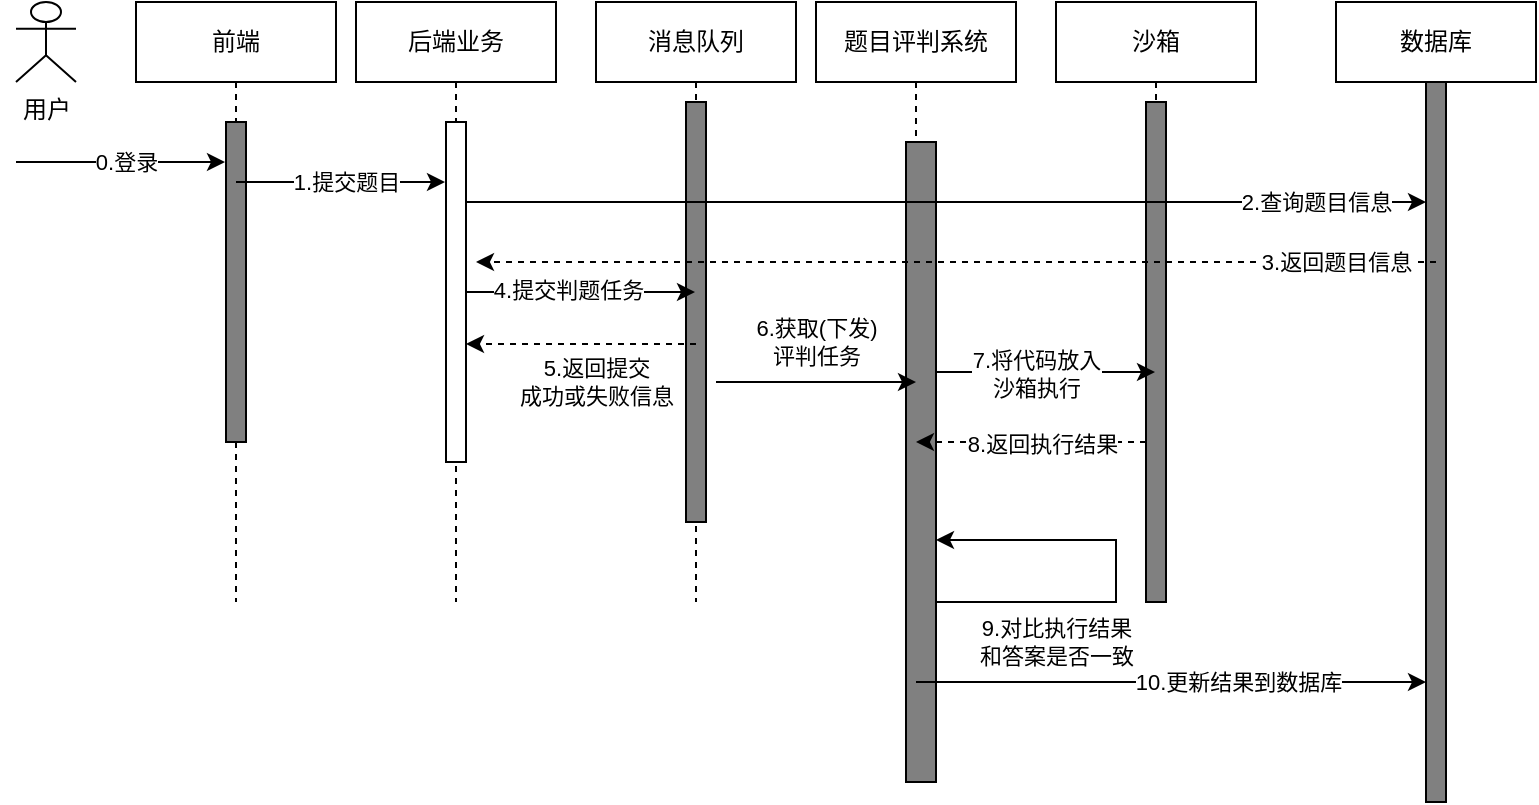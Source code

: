 <mxfile version="21.6.2" type="github">
  <diagram name="第 1 页" id="ZT5lIrRRjGU5CyX8A5ti">
    <mxGraphModel dx="1621" dy="470" grid="1" gridSize="10" guides="1" tooltips="1" connect="1" arrows="1" fold="1" page="1" pageScale="1" pageWidth="827" pageHeight="1169" math="0" shadow="0">
      <root>
        <mxCell id="0" />
        <mxCell id="1" parent="0" />
        <mxCell id="7GDHKq9rk9CGtfy8Al7y-1" value="消息队列" style="shape=umlLifeline;perimeter=lifelinePerimeter;whiteSpace=wrap;html=1;container=1;dropTarget=0;collapsible=0;recursiveResize=0;outlineConnect=0;portConstraint=eastwest;newEdgeStyle={&quot;edgeStyle&quot;:&quot;elbowEdgeStyle&quot;,&quot;elbow&quot;:&quot;vertical&quot;,&quot;curved&quot;:0,&quot;rounded&quot;:0};" vertex="1" parent="1">
          <mxGeometry x="290" y="50" width="100" height="300" as="geometry" />
        </mxCell>
        <mxCell id="7GDHKq9rk9CGtfy8Al7y-2" value="" style="html=1;points=[];perimeter=orthogonalPerimeter;outlineConnect=0;targetShapes=umlLifeline;portConstraint=eastwest;newEdgeStyle={&quot;edgeStyle&quot;:&quot;elbowEdgeStyle&quot;,&quot;elbow&quot;:&quot;vertical&quot;,&quot;curved&quot;:0,&quot;rounded&quot;:0};fillColor=#808080;" vertex="1" parent="7GDHKq9rk9CGtfy8Al7y-1">
          <mxGeometry x="45" y="50" width="10" height="210" as="geometry" />
        </mxCell>
        <mxCell id="7GDHKq9rk9CGtfy8Al7y-3" value="后端业务" style="shape=umlLifeline;perimeter=lifelinePerimeter;whiteSpace=wrap;html=1;container=1;dropTarget=0;collapsible=0;recursiveResize=0;outlineConnect=0;portConstraint=eastwest;newEdgeStyle={&quot;edgeStyle&quot;:&quot;elbowEdgeStyle&quot;,&quot;elbow&quot;:&quot;vertical&quot;,&quot;curved&quot;:0,&quot;rounded&quot;:0};" vertex="1" parent="1">
          <mxGeometry x="170" y="50" width="100" height="300" as="geometry" />
        </mxCell>
        <mxCell id="7GDHKq9rk9CGtfy8Al7y-4" value="" style="html=1;points=[];perimeter=orthogonalPerimeter;outlineConnect=0;targetShapes=umlLifeline;portConstraint=eastwest;newEdgeStyle={&quot;edgeStyle&quot;:&quot;elbowEdgeStyle&quot;,&quot;elbow&quot;:&quot;vertical&quot;,&quot;curved&quot;:0,&quot;rounded&quot;:0};" vertex="1" parent="7GDHKq9rk9CGtfy8Al7y-3">
          <mxGeometry x="45" y="60" width="10" height="170" as="geometry" />
        </mxCell>
        <mxCell id="7GDHKq9rk9CGtfy8Al7y-5" value="用户" style="shape=umlActor;verticalLabelPosition=bottom;verticalAlign=top;html=1;" vertex="1" parent="1">
          <mxGeometry y="50" width="30" height="40" as="geometry" />
        </mxCell>
        <mxCell id="7GDHKq9rk9CGtfy8Al7y-8" value="题目评判系统" style="shape=umlLifeline;perimeter=lifelinePerimeter;whiteSpace=wrap;html=1;container=1;dropTarget=0;collapsible=0;recursiveResize=0;outlineConnect=0;portConstraint=eastwest;newEdgeStyle={&quot;edgeStyle&quot;:&quot;elbowEdgeStyle&quot;,&quot;elbow&quot;:&quot;vertical&quot;,&quot;curved&quot;:0,&quot;rounded&quot;:0};" vertex="1" parent="1">
          <mxGeometry x="400" y="50" width="100" height="390" as="geometry" />
        </mxCell>
        <mxCell id="7GDHKq9rk9CGtfy8Al7y-9" value="" style="html=1;points=[];perimeter=orthogonalPerimeter;outlineConnect=0;targetShapes=umlLifeline;portConstraint=eastwest;newEdgeStyle={&quot;edgeStyle&quot;:&quot;elbowEdgeStyle&quot;,&quot;elbow&quot;:&quot;vertical&quot;,&quot;curved&quot;:0,&quot;rounded&quot;:0};fillColor=#808080;" vertex="1" parent="7GDHKq9rk9CGtfy8Al7y-8">
          <mxGeometry x="45" y="70" width="15" height="320" as="geometry" />
        </mxCell>
        <mxCell id="7GDHKq9rk9CGtfy8Al7y-10" value="沙箱" style="shape=umlLifeline;perimeter=lifelinePerimeter;whiteSpace=wrap;html=1;container=1;dropTarget=0;collapsible=0;recursiveResize=0;outlineConnect=0;portConstraint=eastwest;newEdgeStyle={&quot;edgeStyle&quot;:&quot;elbowEdgeStyle&quot;,&quot;elbow&quot;:&quot;vertical&quot;,&quot;curved&quot;:0,&quot;rounded&quot;:0};" vertex="1" parent="1">
          <mxGeometry x="520" y="50" width="100" height="300" as="geometry" />
        </mxCell>
        <mxCell id="7GDHKq9rk9CGtfy8Al7y-11" value="" style="html=1;points=[];perimeter=orthogonalPerimeter;outlineConnect=0;targetShapes=umlLifeline;portConstraint=eastwest;newEdgeStyle={&quot;edgeStyle&quot;:&quot;elbowEdgeStyle&quot;,&quot;elbow&quot;:&quot;vertical&quot;,&quot;curved&quot;:0,&quot;rounded&quot;:0};fillColor=#808080;" vertex="1" parent="7GDHKq9rk9CGtfy8Al7y-10">
          <mxGeometry x="45" y="50" width="10" height="250" as="geometry" />
        </mxCell>
        <mxCell id="7GDHKq9rk9CGtfy8Al7y-12" value="数据库" style="shape=umlLifeline;perimeter=lifelinePerimeter;whiteSpace=wrap;html=1;container=1;dropTarget=0;collapsible=0;recursiveResize=0;outlineConnect=0;portConstraint=eastwest;newEdgeStyle={&quot;edgeStyle&quot;:&quot;elbowEdgeStyle&quot;,&quot;elbow&quot;:&quot;vertical&quot;,&quot;curved&quot;:0,&quot;rounded&quot;:0};" vertex="1" parent="1">
          <mxGeometry x="660" y="50" width="100" height="400" as="geometry" />
        </mxCell>
        <mxCell id="7GDHKq9rk9CGtfy8Al7y-13" value="" style="html=1;points=[];perimeter=orthogonalPerimeter;outlineConnect=0;targetShapes=umlLifeline;portConstraint=eastwest;newEdgeStyle={&quot;edgeStyle&quot;:&quot;elbowEdgeStyle&quot;,&quot;elbow&quot;:&quot;vertical&quot;,&quot;curved&quot;:0,&quot;rounded&quot;:0};fillColor=#808080;" vertex="1" parent="7GDHKq9rk9CGtfy8Al7y-12">
          <mxGeometry x="45" y="40" width="10" height="360" as="geometry" />
        </mxCell>
        <mxCell id="7GDHKq9rk9CGtfy8Al7y-14" value="前端" style="shape=umlLifeline;perimeter=lifelinePerimeter;whiteSpace=wrap;html=1;container=1;dropTarget=0;collapsible=0;recursiveResize=0;outlineConnect=0;portConstraint=eastwest;newEdgeStyle={&quot;edgeStyle&quot;:&quot;elbowEdgeStyle&quot;,&quot;elbow&quot;:&quot;vertical&quot;,&quot;curved&quot;:0,&quot;rounded&quot;:0};" vertex="1" parent="1">
          <mxGeometry x="60" y="50" width="100" height="300" as="geometry" />
        </mxCell>
        <mxCell id="7GDHKq9rk9CGtfy8Al7y-15" value="" style="html=1;points=[];perimeter=orthogonalPerimeter;outlineConnect=0;targetShapes=umlLifeline;portConstraint=eastwest;newEdgeStyle={&quot;edgeStyle&quot;:&quot;elbowEdgeStyle&quot;,&quot;elbow&quot;:&quot;vertical&quot;,&quot;curved&quot;:0,&quot;rounded&quot;:0};fillColor=#808080;" vertex="1" parent="7GDHKq9rk9CGtfy8Al7y-14">
          <mxGeometry x="45" y="60" width="10" height="160" as="geometry" />
        </mxCell>
        <mxCell id="7GDHKq9rk9CGtfy8Al7y-18" value="0.登录" style="edgeStyle=elbowEdgeStyle;rounded=0;orthogonalLoop=1;jettySize=auto;html=1;elbow=horizontal;curved=0;" edge="1" parent="1">
          <mxGeometry x="0.053" relative="1" as="geometry">
            <mxPoint y="130" as="sourcePoint" />
            <mxPoint x="104.5" y="130" as="targetPoint" />
            <mxPoint as="offset" />
          </mxGeometry>
        </mxCell>
        <mxCell id="7GDHKq9rk9CGtfy8Al7y-19" value="2.查询题目信息" style="edgeStyle=elbowEdgeStyle;rounded=0;orthogonalLoop=1;jettySize=auto;html=1;elbow=vertical;curved=0;" edge="1" parent="1" source="7GDHKq9rk9CGtfy8Al7y-4" target="7GDHKq9rk9CGtfy8Al7y-13">
          <mxGeometry x="0.771" relative="1" as="geometry">
            <Array as="points">
              <mxPoint x="550" y="150" />
            </Array>
            <mxPoint as="offset" />
          </mxGeometry>
        </mxCell>
        <mxCell id="7GDHKq9rk9CGtfy8Al7y-24" value="3.返回题目信息" style="edgeStyle=elbowEdgeStyle;rounded=0;orthogonalLoop=1;jettySize=auto;html=1;elbow=vertical;curved=0;dashed=1;" edge="1" parent="1">
          <mxGeometry x="-0.792" relative="1" as="geometry">
            <mxPoint x="710" y="180" as="sourcePoint" />
            <mxPoint x="230" y="180" as="targetPoint" />
            <mxPoint as="offset" />
          </mxGeometry>
        </mxCell>
        <mxCell id="7GDHKq9rk9CGtfy8Al7y-25" value="1.提交题目" style="edgeStyle=elbowEdgeStyle;rounded=0;orthogonalLoop=1;jettySize=auto;html=1;elbow=horizontal;curved=0;" edge="1" parent="1">
          <mxGeometry x="0.053" relative="1" as="geometry">
            <mxPoint x="110" y="140" as="sourcePoint" />
            <mxPoint x="214.5" y="140" as="targetPoint" />
            <mxPoint as="offset" />
          </mxGeometry>
        </mxCell>
        <mxCell id="7GDHKq9rk9CGtfy8Al7y-27" style="edgeStyle=elbowEdgeStyle;rounded=0;orthogonalLoop=1;jettySize=auto;html=1;elbow=vertical;curved=0;" edge="1" parent="1" source="7GDHKq9rk9CGtfy8Al7y-4" target="7GDHKq9rk9CGtfy8Al7y-1">
          <mxGeometry relative="1" as="geometry" />
        </mxCell>
        <mxCell id="7GDHKq9rk9CGtfy8Al7y-28" value="4.提交判题任务" style="edgeLabel;html=1;align=center;verticalAlign=middle;resizable=0;points=[];" vertex="1" connectable="0" parent="7GDHKq9rk9CGtfy8Al7y-27">
          <mxGeometry x="-0.109" y="1" relative="1" as="geometry">
            <mxPoint as="offset" />
          </mxGeometry>
        </mxCell>
        <mxCell id="7GDHKq9rk9CGtfy8Al7y-30" style="edgeStyle=elbowEdgeStyle;rounded=0;orthogonalLoop=1;jettySize=auto;html=1;elbow=vertical;curved=0;dashed=1;" edge="1" parent="1">
          <mxGeometry relative="1" as="geometry">
            <mxPoint x="340" y="221" as="sourcePoint" />
            <mxPoint x="225" y="221" as="targetPoint" />
          </mxGeometry>
        </mxCell>
        <mxCell id="7GDHKq9rk9CGtfy8Al7y-31" value="5.返回提交&lt;br&gt;成功或失败信息" style="edgeLabel;html=1;align=center;verticalAlign=middle;resizable=0;points=[];" vertex="1" connectable="0" parent="7GDHKq9rk9CGtfy8Al7y-30">
          <mxGeometry x="-0.109" y="1" relative="1" as="geometry">
            <mxPoint x="1" y="18" as="offset" />
          </mxGeometry>
        </mxCell>
        <mxCell id="7GDHKq9rk9CGtfy8Al7y-32" style="edgeStyle=elbowEdgeStyle;rounded=0;orthogonalLoop=1;jettySize=auto;html=1;elbow=horizontal;curved=0;" edge="1" parent="1">
          <mxGeometry relative="1" as="geometry">
            <mxPoint x="350" y="240" as="sourcePoint" />
            <mxPoint x="450" y="240" as="targetPoint" />
          </mxGeometry>
        </mxCell>
        <mxCell id="7GDHKq9rk9CGtfy8Al7y-33" value="6.获取(下发)&lt;br&gt;评判任务" style="edgeLabel;html=1;align=center;verticalAlign=middle;resizable=0;points=[];" vertex="1" connectable="0" parent="7GDHKq9rk9CGtfy8Al7y-32">
          <mxGeometry x="0.18" y="1" relative="1" as="geometry">
            <mxPoint x="-9" y="-19" as="offset" />
          </mxGeometry>
        </mxCell>
        <mxCell id="7GDHKq9rk9CGtfy8Al7y-34" style="edgeStyle=elbowEdgeStyle;rounded=0;orthogonalLoop=1;jettySize=auto;html=1;elbow=vertical;curved=0;" edge="1" parent="1" source="7GDHKq9rk9CGtfy8Al7y-9" target="7GDHKq9rk9CGtfy8Al7y-10">
          <mxGeometry relative="1" as="geometry" />
        </mxCell>
        <mxCell id="7GDHKq9rk9CGtfy8Al7y-35" value="7.将代码放入&lt;br&gt;沙箱执行" style="edgeLabel;html=1;align=center;verticalAlign=middle;resizable=0;points=[];" vertex="1" connectable="0" parent="7GDHKq9rk9CGtfy8Al7y-34">
          <mxGeometry x="-0.092" relative="1" as="geometry">
            <mxPoint y="1" as="offset" />
          </mxGeometry>
        </mxCell>
        <mxCell id="7GDHKq9rk9CGtfy8Al7y-36" style="edgeStyle=elbowEdgeStyle;rounded=0;orthogonalLoop=1;jettySize=auto;html=1;elbow=vertical;curved=0;dashed=1;" edge="1" parent="1">
          <mxGeometry relative="1" as="geometry">
            <mxPoint x="565" y="270" as="sourcePoint" />
            <mxPoint x="450" y="270" as="targetPoint" />
          </mxGeometry>
        </mxCell>
        <mxCell id="7GDHKq9rk9CGtfy8Al7y-37" value="8.返回执行结果" style="edgeLabel;html=1;align=center;verticalAlign=middle;resizable=0;points=[];" vertex="1" connectable="0" parent="7GDHKq9rk9CGtfy8Al7y-36">
          <mxGeometry x="-0.092" relative="1" as="geometry">
            <mxPoint y="1" as="offset" />
          </mxGeometry>
        </mxCell>
        <mxCell id="7GDHKq9rk9CGtfy8Al7y-38" style="edgeStyle=orthogonalEdgeStyle;rounded=0;orthogonalLoop=1;jettySize=auto;html=1;elbow=vertical;" edge="1" parent="1" target="7GDHKq9rk9CGtfy8Al7y-9">
          <mxGeometry relative="1" as="geometry">
            <mxPoint x="460" y="319" as="targetPoint" />
            <mxPoint x="460" y="349" as="sourcePoint" />
            <Array as="points">
              <mxPoint x="460" y="350" />
              <mxPoint x="550" y="350" />
              <mxPoint x="550" y="319" />
            </Array>
          </mxGeometry>
        </mxCell>
        <mxCell id="7GDHKq9rk9CGtfy8Al7y-41" value="9.对比执行结果&lt;br&gt;和答案是否一致" style="edgeLabel;html=1;align=center;verticalAlign=middle;resizable=0;points=[];" vertex="1" connectable="0" parent="7GDHKq9rk9CGtfy8Al7y-38">
          <mxGeometry x="0.557" y="-1" relative="1" as="geometry">
            <mxPoint x="13" y="52" as="offset" />
          </mxGeometry>
        </mxCell>
        <mxCell id="7GDHKq9rk9CGtfy8Al7y-42" style="edgeStyle=elbowEdgeStyle;rounded=0;orthogonalLoop=1;jettySize=auto;html=1;elbow=vertical;curved=0;" edge="1" parent="1" target="7GDHKq9rk9CGtfy8Al7y-13">
          <mxGeometry relative="1" as="geometry">
            <mxPoint x="450" y="390" as="sourcePoint" />
            <mxPoint x="699.5" y="390" as="targetPoint" />
          </mxGeometry>
        </mxCell>
        <mxCell id="7GDHKq9rk9CGtfy8Al7y-43" value="10.更新结果到数据库" style="edgeLabel;html=1;align=center;verticalAlign=middle;resizable=0;points=[];" vertex="1" connectable="0" parent="7GDHKq9rk9CGtfy8Al7y-42">
          <mxGeometry x="0.263" relative="1" as="geometry">
            <mxPoint as="offset" />
          </mxGeometry>
        </mxCell>
      </root>
    </mxGraphModel>
  </diagram>
</mxfile>

